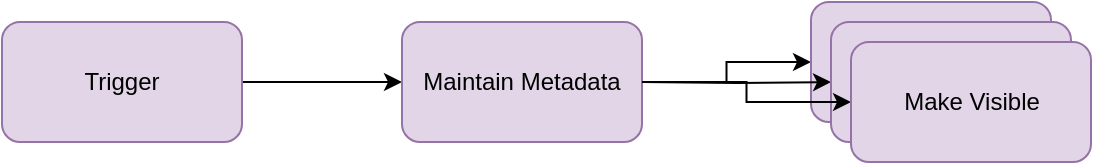 <mxfile version="17.4.2" type="device" pages="3"><diagram id="qparz6OlDg5hC6Skcisu" name="metadata-update-specification-pattern"><mxGraphModel dx="932" dy="612" grid="1" gridSize="10" guides="1" tooltips="1" connect="1" arrows="1" fold="1" page="1" pageScale="1" pageWidth="1169" pageHeight="827" math="0" shadow="0"><root><mxCell id="0"/><mxCell id="1" parent="0"/><mxCell id="KeImCr0czk8CYkHhXJxB-3" value="" style="edgeStyle=orthogonalEdgeStyle;rounded=0;orthogonalLoop=1;jettySize=auto;html=1;" edge="1" parent="1" source="KeImCr0czk8CYkHhXJxB-1" target="KeImCr0czk8CYkHhXJxB-2"><mxGeometry relative="1" as="geometry"/></mxCell><mxCell id="KeImCr0czk8CYkHhXJxB-1" value="Trigger" style="rounded=1;whiteSpace=wrap;html=1;fillColor=#e1d5e7;strokeColor=#9673a6;" vertex="1" parent="1"><mxGeometry x="180" y="120" width="120" height="60" as="geometry"/></mxCell><mxCell id="KeImCr0czk8CYkHhXJxB-5" value="" style="edgeStyle=orthogonalEdgeStyle;rounded=0;orthogonalLoop=1;jettySize=auto;html=1;" edge="1" parent="1" source="KeImCr0czk8CYkHhXJxB-2" target="KeImCr0czk8CYkHhXJxB-4"><mxGeometry relative="1" as="geometry"/></mxCell><mxCell id="KeImCr0czk8CYkHhXJxB-2" value="Maintain Metadata" style="whiteSpace=wrap;html=1;rounded=1;fillColor=#e1d5e7;strokeColor=#9673a6;" vertex="1" parent="1"><mxGeometry x="380" y="120" width="120" height="60" as="geometry"/></mxCell><mxCell id="KeImCr0czk8CYkHhXJxB-4" value="Make Visible" style="whiteSpace=wrap;html=1;rounded=1;fillColor=#e1d5e7;strokeColor=#9673a6;" vertex="1" parent="1"><mxGeometry x="584.5" y="110" width="120" height="60" as="geometry"/></mxCell><mxCell id="KeImCr0czk8CYkHhXJxB-6" value="" style="edgeStyle=orthogonalEdgeStyle;rounded=0;orthogonalLoop=1;jettySize=auto;html=1;" edge="1" parent="1" target="KeImCr0czk8CYkHhXJxB-7"><mxGeometry relative="1" as="geometry"><mxPoint x="500" y="150" as="sourcePoint"/></mxGeometry></mxCell><mxCell id="KeImCr0czk8CYkHhXJxB-7" value="Make Visible" style="whiteSpace=wrap;html=1;rounded=1;fillColor=#e1d5e7;strokeColor=#9673a6;" vertex="1" parent="1"><mxGeometry x="594.5" y="120" width="120" height="60" as="geometry"/></mxCell><mxCell id="KeImCr0czk8CYkHhXJxB-8" value="" style="edgeStyle=orthogonalEdgeStyle;rounded=0;orthogonalLoop=1;jettySize=auto;html=1;exitX=1;exitY=0.5;exitDx=0;exitDy=0;" edge="1" parent="1" target="KeImCr0czk8CYkHhXJxB-9" source="KeImCr0czk8CYkHhXJxB-2"><mxGeometry relative="1" as="geometry"><mxPoint x="520" y="170" as="sourcePoint"/></mxGeometry></mxCell><mxCell id="KeImCr0czk8CYkHhXJxB-9" value="Make Visible" style="whiteSpace=wrap;html=1;rounded=1;fillColor=#e1d5e7;strokeColor=#9673a6;" vertex="1" parent="1"><mxGeometry x="604.5" y="130" width="120" height="60" as="geometry"/></mxCell></root></mxGraphModel></diagram><diagram name="linked-metadata-updates" id="-32k1mHKTYV3tklcqTh-"><mxGraphModel dx="932" dy="612" grid="1" gridSize="10" guides="1" tooltips="1" connect="1" arrows="1" fold="1" page="1" pageScale="1" pageWidth="1169" pageHeight="827" math="0" shadow="0"><root><mxCell id="CcFAvu2Rf-xt4swQmsrE-0"/><mxCell id="CcFAvu2Rf-xt4swQmsrE-1" parent="CcFAvu2Rf-xt4swQmsrE-0"/><mxCell id="CcFAvu2Rf-xt4swQmsrE-2" value="" style="edgeStyle=orthogonalEdgeStyle;rounded=0;orthogonalLoop=1;jettySize=auto;html=1;" edge="1" parent="CcFAvu2Rf-xt4swQmsrE-1" source="CcFAvu2Rf-xt4swQmsrE-3" target="CcFAvu2Rf-xt4swQmsrE-5"><mxGeometry relative="1" as="geometry"/></mxCell><mxCell id="CcFAvu2Rf-xt4swQmsrE-3" value="Trigger" style="rounded=1;whiteSpace=wrap;html=1;fillColor=#e1d5e7;strokeColor=#9673a6;" vertex="1" parent="CcFAvu2Rf-xt4swQmsrE-1"><mxGeometry x="180" y="120" width="120" height="60" as="geometry"/></mxCell><mxCell id="CcFAvu2Rf-xt4swQmsrE-4" value="" style="edgeStyle=orthogonalEdgeStyle;rounded=0;orthogonalLoop=1;jettySize=auto;html=1;" edge="1" parent="CcFAvu2Rf-xt4swQmsrE-1" source="CcFAvu2Rf-xt4swQmsrE-5" target="CcFAvu2Rf-xt4swQmsrE-6"><mxGeometry relative="1" as="geometry"/></mxCell><mxCell id="CcFAvu2Rf-xt4swQmsrE-5" value="Maintain Metadata" style="whiteSpace=wrap;html=1;rounded=1;fillColor=#e1d5e7;strokeColor=#9673a6;" vertex="1" parent="CcFAvu2Rf-xt4swQmsrE-1"><mxGeometry x="380" y="120" width="120" height="60" as="geometry"/></mxCell><mxCell id="CcFAvu2Rf-xt4swQmsrE-6" value="Make Visible" style="whiteSpace=wrap;html=1;rounded=1;fillColor=#e1d5e7;strokeColor=#9673a6;" vertex="1" parent="CcFAvu2Rf-xt4swQmsrE-1"><mxGeometry x="584.5" y="110" width="120" height="60" as="geometry"/></mxCell><mxCell id="CcFAvu2Rf-xt4swQmsrE-7" value="" style="edgeStyle=orthogonalEdgeStyle;rounded=0;orthogonalLoop=1;jettySize=auto;html=1;" edge="1" parent="CcFAvu2Rf-xt4swQmsrE-1" target="CcFAvu2Rf-xt4swQmsrE-8"><mxGeometry relative="1" as="geometry"><mxPoint x="500" y="150" as="sourcePoint"/></mxGeometry></mxCell><mxCell id="CcFAvu2Rf-xt4swQmsrE-8" value="Make Visible" style="whiteSpace=wrap;html=1;rounded=1;fillColor=#e1d5e7;strokeColor=#9673a6;" vertex="1" parent="CcFAvu2Rf-xt4swQmsrE-1"><mxGeometry x="594.5" y="120" width="120" height="60" as="geometry"/></mxCell><mxCell id="CcFAvu2Rf-xt4swQmsrE-9" value="" style="edgeStyle=orthogonalEdgeStyle;rounded=0;orthogonalLoop=1;jettySize=auto;html=1;exitX=1;exitY=0.5;exitDx=0;exitDy=0;" edge="1" parent="CcFAvu2Rf-xt4swQmsrE-1" source="CcFAvu2Rf-xt4swQmsrE-5" target="CcFAvu2Rf-xt4swQmsrE-11"><mxGeometry relative="1" as="geometry"><mxPoint x="520" y="170" as="sourcePoint"/></mxGeometry></mxCell><mxCell id="CcFAvu2Rf-xt4swQmsrE-10" style="edgeStyle=orthogonalEdgeStyle;rounded=0;orthogonalLoop=1;jettySize=auto;html=1;exitX=0.5;exitY=1;exitDx=0;exitDy=0;fillColor=#d5e8d4;strokeColor=#82b366;" edge="1" parent="CcFAvu2Rf-xt4swQmsrE-1" source="CcFAvu2Rf-xt4swQmsrE-11" target="CcFAvu2Rf-xt4swQmsrE-13"><mxGeometry relative="1" as="geometry"/></mxCell><mxCell id="CcFAvu2Rf-xt4swQmsrE-11" value="Make Visible" style="whiteSpace=wrap;html=1;rounded=1;fillColor=#e1d5e7;strokeColor=#9673a6;" vertex="1" parent="CcFAvu2Rf-xt4swQmsrE-1"><mxGeometry x="604.5" y="130" width="120" height="60" as="geometry"/></mxCell><mxCell id="CcFAvu2Rf-xt4swQmsrE-12" value="" style="edgeStyle=orthogonalEdgeStyle;rounded=0;orthogonalLoop=1;jettySize=auto;html=1;fillColor=#d5e8d4;strokeColor=#82b366;" edge="1" parent="CcFAvu2Rf-xt4swQmsrE-1" source="CcFAvu2Rf-xt4swQmsrE-13" target="CcFAvu2Rf-xt4swQmsrE-15"><mxGeometry relative="1" as="geometry"/></mxCell><mxCell id="CcFAvu2Rf-xt4swQmsrE-13" value="Trigger" style="rounded=1;whiteSpace=wrap;html=1;fillColor=#d5e8d4;strokeColor=#82b366;" vertex="1" parent="CcFAvu2Rf-xt4swQmsrE-1"><mxGeometry x="604.5" y="230" width="120" height="60" as="geometry"/></mxCell><mxCell id="CcFAvu2Rf-xt4swQmsrE-14" value="" style="edgeStyle=orthogonalEdgeStyle;rounded=0;orthogonalLoop=1;jettySize=auto;html=1;fillColor=#d5e8d4;strokeColor=#82b366;" edge="1" parent="CcFAvu2Rf-xt4swQmsrE-1" source="CcFAvu2Rf-xt4swQmsrE-15" target="CcFAvu2Rf-xt4swQmsrE-16"><mxGeometry relative="1" as="geometry"/></mxCell><mxCell id="CcFAvu2Rf-xt4swQmsrE-15" value="Maintain Metadata" style="whiteSpace=wrap;html=1;rounded=1;fillColor=#d5e8d4;strokeColor=#82b366;" vertex="1" parent="CcFAvu2Rf-xt4swQmsrE-1"><mxGeometry x="604.5" y="320" width="120" height="60" as="geometry"/></mxCell><mxCell id="CcFAvu2Rf-xt4swQmsrE-16" value="Make Visible" style="whiteSpace=wrap;html=1;rounded=1;fillColor=#d5e8d4;strokeColor=#82b366;" vertex="1" parent="CcFAvu2Rf-xt4swQmsrE-1"><mxGeometry x="594.5" y="413.5" width="120" height="60" as="geometry"/></mxCell><mxCell id="CcFAvu2Rf-xt4swQmsrE-17" value="" style="edgeStyle=orthogonalEdgeStyle;rounded=0;orthogonalLoop=1;jettySize=auto;html=1;fillColor=#d5e8d4;strokeColor=#82b366;exitX=0.5;exitY=1;exitDx=0;exitDy=0;" edge="1" parent="CcFAvu2Rf-xt4swQmsrE-1" source="CcFAvu2Rf-xt4swQmsrE-15" target="CcFAvu2Rf-xt4swQmsrE-18"><mxGeometry relative="1" as="geometry"><mxPoint x="924.5" y="260" as="sourcePoint"/></mxGeometry></mxCell><mxCell id="CcFAvu2Rf-xt4swQmsrE-18" value="Make Visible" style="whiteSpace=wrap;html=1;rounded=1;fillColor=#d5e8d4;strokeColor=#82b366;" vertex="1" parent="CcFAvu2Rf-xt4swQmsrE-1"><mxGeometry x="604.5" y="423.5" width="120" height="60" as="geometry"/></mxCell><mxCell id="CcFAvu2Rf-xt4swQmsrE-19" value="" style="edgeStyle=orthogonalEdgeStyle;rounded=0;orthogonalLoop=1;jettySize=auto;html=1;exitX=0.5;exitY=1;exitDx=0;exitDy=0;fillColor=#d5e8d4;strokeColor=#82b366;" edge="1" parent="CcFAvu2Rf-xt4swQmsrE-1" source="CcFAvu2Rf-xt4swQmsrE-15" target="CcFAvu2Rf-xt4swQmsrE-20"><mxGeometry relative="1" as="geometry"><mxPoint x="944.5" y="280" as="sourcePoint"/></mxGeometry></mxCell><mxCell id="CcFAvu2Rf-xt4swQmsrE-20" value="Make Visible" style="whiteSpace=wrap;html=1;rounded=1;fillColor=#d5e8d4;strokeColor=#82b366;" vertex="1" parent="CcFAvu2Rf-xt4swQmsrE-1"><mxGeometry x="614.5" y="433.5" width="120" height="60" as="geometry"/></mxCell><mxCell id="9PRIRiF2xN32NxTDq38r-3" style="edgeStyle=orthogonalEdgeStyle;rounded=0;orthogonalLoop=1;jettySize=auto;html=1;exitX=0.5;exitY=1;exitDx=0;exitDy=0;entryX=0;entryY=0.5;entryDx=0;entryDy=0;fillColor=#e1d5e7;strokeColor=#9673a6;" edge="1" parent="CcFAvu2Rf-xt4swQmsrE-1" source="9PRIRiF2xN32NxTDq38r-0" target="9PRIRiF2xN32NxTDq38r-1"><mxGeometry relative="1" as="geometry"/></mxCell><mxCell id="9PRIRiF2xN32NxTDq38r-0" value="database" style="ellipse;whiteSpace=wrap;html=1;fillColor=#e1d5e7;strokeColor=#9673a6;" vertex="1" parent="CcFAvu2Rf-xt4swQmsrE-1"><mxGeometry x="210" y="253.5" width="60" height="40" as="geometry"/></mxCell><mxCell id="9PRIRiF2xN32NxTDq38r-4" style="edgeStyle=orthogonalEdgeStyle;rounded=0;orthogonalLoop=1;jettySize=auto;html=1;exitX=0.5;exitY=1;exitDx=0;exitDy=0;entryX=0;entryY=0.5;entryDx=0;entryDy=0;fillColor=#e1d5e7;strokeColor=#9673a6;" edge="1" parent="CcFAvu2Rf-xt4swQmsrE-1" source="9PRIRiF2xN32NxTDq38r-1" target="9PRIRiF2xN32NxTDq38r-2"><mxGeometry relative="1" as="geometry"/></mxCell><mxCell id="9PRIRiF2xN32NxTDq38r-1" value="table" style="ellipse;whiteSpace=wrap;html=1;fillColor=#e1d5e7;strokeColor=#9673a6;" vertex="1" parent="CcFAvu2Rf-xt4swQmsrE-1"><mxGeometry x="280" y="293.5" width="60" height="40" as="geometry"/></mxCell><mxCell id="9PRIRiF2xN32NxTDq38r-10" style="edgeStyle=orthogonalEdgeStyle;rounded=0;orthogonalLoop=1;jettySize=auto;html=1;exitX=1;exitY=0.5;exitDx=0;exitDy=0;entryX=0;entryY=0.5;entryDx=0;entryDy=0;fillColor=#d5e8d4;strokeColor=#82b366;" edge="1" parent="CcFAvu2Rf-xt4swQmsrE-1" source="9PRIRiF2xN32NxTDq38r-2" target="9PRIRiF2xN32NxTDq38r-7"><mxGeometry relative="1" as="geometry"/></mxCell><mxCell id="9PRIRiF2xN32NxTDq38r-2" value="column" style="ellipse;whiteSpace=wrap;html=1;fillColor=#e1d5e7;strokeColor=#9673a6;" vertex="1" parent="CcFAvu2Rf-xt4swQmsrE-1"><mxGeometry x="360" y="333.5" width="60" height="40" as="geometry"/></mxCell><mxCell id="9PRIRiF2xN32NxTDq38r-5" style="edgeStyle=orthogonalEdgeStyle;rounded=0;orthogonalLoop=1;jettySize=auto;html=1;exitX=0.5;exitY=1;exitDx=0;exitDy=0;entryX=0;entryY=0.5;entryDx=0;entryDy=0;fillColor=#e1d5e7;strokeColor=#9673a6;" edge="1" parent="CcFAvu2Rf-xt4swQmsrE-1" target="9PRIRiF2xN32NxTDq38r-6" source="9PRIRiF2xN32NxTDq38r-1"><mxGeometry relative="1" as="geometry"><mxPoint x="310" y="383.5" as="sourcePoint"/></mxGeometry></mxCell><mxCell id="9PRIRiF2xN32NxTDq38r-11" style="edgeStyle=orthogonalEdgeStyle;rounded=0;orthogonalLoop=1;jettySize=auto;html=1;exitX=1;exitY=0.5;exitDx=0;exitDy=0;entryX=0;entryY=0.5;entryDx=0;entryDy=0;fillColor=#d5e8d4;strokeColor=#82b366;" edge="1" parent="CcFAvu2Rf-xt4swQmsrE-1" source="9PRIRiF2xN32NxTDq38r-6" target="9PRIRiF2xN32NxTDq38r-9"><mxGeometry relative="1" as="geometry"/></mxCell><mxCell id="9PRIRiF2xN32NxTDq38r-6" value="column" style="ellipse;whiteSpace=wrap;html=1;fillColor=#e1d5e7;strokeColor=#9673a6;" vertex="1" parent="CcFAvu2Rf-xt4swQmsrE-1"><mxGeometry x="360" y="383.5" width="60" height="40" as="geometry"/></mxCell><mxCell id="9PRIRiF2xN32NxTDq38r-7" value="data&lt;br&gt;profile" style="ellipse;whiteSpace=wrap;html=1;fillColor=#d5e8d4;strokeColor=#82b366;" vertex="1" parent="CcFAvu2Rf-xt4swQmsrE-1"><mxGeometry x="450" y="333.5" width="60" height="40" as="geometry"/></mxCell><mxCell id="9PRIRiF2xN32NxTDq38r-9" value="data&lt;br&gt;profile" style="ellipse;whiteSpace=wrap;html=1;fillColor=#d5e8d4;strokeColor=#82b366;" vertex="1" parent="CcFAvu2Rf-xt4swQmsrE-1"><mxGeometry x="450" y="383.5" width="60" height="40" as="geometry"/></mxCell></root></mxGraphModel></diagram><diagram id="TneAcFZ1zlxnfFfzdubL" name="Page-3"><mxGraphModel dx="932" dy="612" grid="1" gridSize="10" guides="1" tooltips="1" connect="1" arrows="1" fold="1" page="1" pageScale="1" pageWidth="1169" pageHeight="827" math="0" shadow="0"><root><mxCell id="0"/><mxCell id="1" parent="0"/><mxCell id="y85RL9q6zTsoICugcl1b-5" style="edgeStyle=orthogonalEdgeStyle;rounded=0;orthogonalLoop=1;jettySize=auto;html=1;exitX=0.5;exitY=1;exitDx=0;exitDy=0;entryX=0.5;entryY=0;entryDx=0;entryDy=0;entryPerimeter=0;" edge="1" parent="1" source="y85RL9q6zTsoICugcl1b-1" target="y85RL9q6zTsoICugcl1b-3"><mxGeometry relative="1" as="geometry"/></mxCell><mxCell id="y85RL9q6zTsoICugcl1b-1" value="Metadata Access Store" style="rounded=1;whiteSpace=wrap;html=1;fillColor=#b0e3e6;strokeColor=#0e8088;" vertex="1" parent="1"><mxGeometry x="350" y="120" width="220" height="100" as="geometry"/></mxCell><mxCell id="y85RL9q6zTsoICugcl1b-3" value="" style="shape=cylinder3;whiteSpace=wrap;html=1;boundedLbl=1;backgroundOutline=1;size=12;fillColor=#bac8d3;strokeColor=#23445d;" vertex="1" parent="1"><mxGeometry x="350" y="270" width="220" height="120" as="geometry"/></mxCell><mxCell id="y85RL9q6zTsoICugcl1b-4" value="Metadata Server" style="text;html=1;align=center;verticalAlign=middle;resizable=0;points=[];autosize=1;strokeColor=none;fillColor=none;" vertex="1" parent="1"><mxGeometry x="580" y="120" width="100" height="20" as="geometry"/></mxCell><mxCell id="y85RL9q6zTsoICugcl1b-6" value="Home Metadata Collection" style="rounded=1;whiteSpace=wrap;html=1;" vertex="1" parent="1"><mxGeometry x="360" y="310" width="100" height="60" as="geometry"/></mxCell><mxCell id="y85RL9q6zTsoICugcl1b-7" value="Reference Copies" style="rounded=1;whiteSpace=wrap;html=1;" vertex="1" parent="1"><mxGeometry x="470" y="310" width="90" height="60" as="geometry"/></mxCell><mxCell id="y85RL9q6zTsoICugcl1b-8" value="Metadata Repository" style="text;html=1;align=center;verticalAlign=middle;resizable=0;points=[];autosize=1;strokeColor=none;fillColor=none;" vertex="1" parent="1"><mxGeometry x="580" y="280" width="130" height="20" as="geometry"/></mxCell><mxCell id="y85RL9q6zTsoICugcl1b-9" style="edgeStyle=orthogonalEdgeStyle;rounded=0;orthogonalLoop=1;jettySize=auto;html=1;exitX=0.5;exitY=1;exitDx=0;exitDy=0;entryX=0.5;entryY=0;entryDx=0;entryDy=0;entryPerimeter=0;" edge="1" parent="1" source="y85RL9q6zTsoICugcl1b-16" target="y85RL9q6zTsoICugcl1b-11"><mxGeometry relative="1" as="geometry"/></mxCell><mxCell id="y85RL9q6zTsoICugcl1b-17" style="edgeStyle=orthogonalEdgeStyle;rounded=0;orthogonalLoop=1;jettySize=auto;html=1;" edge="1" parent="1" source="y85RL9q6zTsoICugcl1b-10" target="y85RL9q6zTsoICugcl1b-16"><mxGeometry relative="1" as="geometry"/></mxCell><mxCell id="y85RL9q6zTsoICugcl1b-10" value="Repository Proxy" style="rounded=1;whiteSpace=wrap;html=1;fillColor=#b0e3e6;strokeColor=#0e8088;" vertex="1" parent="1"><mxGeometry x="160" y="470" width="220" height="100" as="geometry"/></mxCell><mxCell id="y85RL9q6zTsoICugcl1b-11" value="" style="shape=cylinder3;whiteSpace=wrap;html=1;boundedLbl=1;backgroundOutline=1;size=12;fillColor=#fad9d5;strokeColor=#ae4132;" vertex="1" parent="1"><mxGeometry x="480" y="630" width="220" height="120" as="geometry"/></mxCell><mxCell id="y85RL9q6zTsoICugcl1b-18" style="edgeStyle=orthogonalEdgeStyle;rounded=0;orthogonalLoop=1;jettySize=auto;html=1;entryX=0.5;entryY=1;entryDx=0;entryDy=0;" edge="1" parent="1" source="y85RL9q6zTsoICugcl1b-13" target="y85RL9q6zTsoICugcl1b-10"><mxGeometry relative="1" as="geometry"/></mxCell><mxCell id="y85RL9q6zTsoICugcl1b-13" value="Home Metadata Collection" style="rounded=1;whiteSpace=wrap;html=1;" vertex="1" parent="1"><mxGeometry x="490" y="670" width="100" height="60" as="geometry"/></mxCell><mxCell id="y85RL9q6zTsoICugcl1b-14" value="Reference Copies" style="rounded=1;whiteSpace=wrap;html=1;fillColor=#f8cecc;strokeColor=#b85450;gradientColor=#ea6b66;" vertex="1" parent="1"><mxGeometry x="600" y="670" width="90" height="60" as="geometry"/></mxCell><mxCell id="y85RL9q6zTsoICugcl1b-15" value="Metadata Repository" style="text;html=1;align=center;verticalAlign=middle;resizable=0;points=[];autosize=1;strokeColor=none;fillColor=none;" vertex="1" parent="1"><mxGeometry x="420" y="600" width="130" height="20" as="geometry"/></mxCell><mxCell id="y85RL9q6zTsoICugcl1b-16" value="Third Party Metadata Server" style="rounded=1;whiteSpace=wrap;html=1;fillColor=#fad9d5;strokeColor=#ae4132;" vertex="1" parent="1"><mxGeometry x="480" y="470" width="220" height="100" as="geometry"/></mxCell><mxCell id="y85RL9q6zTsoICugcl1b-19" value="API calls" style="text;html=1;align=center;verticalAlign=middle;resizable=0;points=[];autosize=1;strokeColor=none;fillColor=none;" vertex="1" parent="1"><mxGeometry x="380" y="500" width="60" height="20" as="geometry"/></mxCell><mxCell id="y85RL9q6zTsoICugcl1b-20" value="Events" style="text;html=1;align=center;verticalAlign=middle;resizable=0;points=[];autosize=1;strokeColor=none;fillColor=none;" vertex="1" parent="1"><mxGeometry x="305" y="680" width="50" height="20" as="geometry"/></mxCell><mxCell id="y85RL9q6zTsoICugcl1b-26" style="edgeStyle=orthogonalEdgeStyle;rounded=0;orthogonalLoop=1;jettySize=auto;html=1;exitX=0.5;exitY=1;exitDx=0;exitDy=0;entryX=0.5;entryY=0;entryDx=0;entryDy=0;entryPerimeter=0;" edge="1" parent="1" source="y85RL9q6zTsoICugcl1b-27" target="y85RL9q6zTsoICugcl1b-28"><mxGeometry relative="1" as="geometry"/></mxCell><mxCell id="y85RL9q6zTsoICugcl1b-27" value="Metadata Access Store" style="rounded=1;whiteSpace=wrap;html=1;fillColor=#b0e3e6;strokeColor=#0e8088;" vertex="1" parent="1"><mxGeometry x="755" y="900" width="220" height="100" as="geometry"/></mxCell><mxCell id="y85RL9q6zTsoICugcl1b-28" value="" style="shape=cylinder3;whiteSpace=wrap;html=1;boundedLbl=1;backgroundOutline=1;size=12;fillColor=#bac8d3;strokeColor=#23445d;" vertex="1" parent="1"><mxGeometry x="755" y="1050" width="220" height="120" as="geometry"/></mxCell><mxCell id="y85RL9q6zTsoICugcl1b-29" value="Metadata Server" style="text;html=1;align=center;verticalAlign=middle;resizable=0;points=[];autosize=1;strokeColor=none;fillColor=none;" vertex="1" parent="1"><mxGeometry x="985" y="900" width="100" height="20" as="geometry"/></mxCell><mxCell id="y85RL9q6zTsoICugcl1b-30" value="Home Metadata Collection" style="rounded=1;whiteSpace=wrap;html=1;" vertex="1" parent="1"><mxGeometry x="765" y="1090" width="100" height="60" as="geometry"/></mxCell><mxCell id="y85RL9q6zTsoICugcl1b-31" value="Reference Copies" style="rounded=1;whiteSpace=wrap;html=1;" vertex="1" parent="1"><mxGeometry x="875" y="1090" width="90" height="60" as="geometry"/></mxCell><mxCell id="y85RL9q6zTsoICugcl1b-32" value="Metadata Repository" style="text;html=1;align=center;verticalAlign=middle;resizable=0;points=[];autosize=1;strokeColor=none;fillColor=none;" vertex="1" parent="1"><mxGeometry x="985" y="1060" width="130" height="20" as="geometry"/></mxCell><mxCell id="y85RL9q6zTsoICugcl1b-33" style="edgeStyle=orthogonalEdgeStyle;rounded=0;orthogonalLoop=1;jettySize=auto;html=1;exitX=0.5;exitY=1;exitDx=0;exitDy=0;entryX=0.5;entryY=0;entryDx=0;entryDy=0;entryPerimeter=0;" edge="1" parent="1" source="y85RL9q6zTsoICugcl1b-37" target="y85RL9q6zTsoICugcl1b-34"><mxGeometry relative="1" as="geometry"/></mxCell><mxCell id="y85RL9q6zTsoICugcl1b-41" style="edgeStyle=orthogonalEdgeStyle;rounded=0;orthogonalLoop=1;jettySize=auto;html=1;exitX=1;exitY=0.5;exitDx=0;exitDy=0;exitPerimeter=0;entryX=0.25;entryY=1;entryDx=0;entryDy=0;" edge="1" parent="1" source="y85RL9q6zTsoICugcl1b-34" target="y85RL9q6zTsoICugcl1b-38"><mxGeometry relative="1" as="geometry"/></mxCell><mxCell id="y85RL9q6zTsoICugcl1b-34" value="" style="shape=cylinder3;whiteSpace=wrap;html=1;boundedLbl=1;backgroundOutline=1;size=12;fillColor=#cdeb8b;strokeColor=#36393d;verticalAlign=top;" vertex="1" parent="1"><mxGeometry x="145" y="1060" width="220" height="120" as="geometry"/></mxCell><mxCell id="y85RL9q6zTsoICugcl1b-37" value="Third Party Technology" style="rounded=1;whiteSpace=wrap;html=1;fillColor=#cdeb8b;strokeColor=#36393d;" vertex="1" parent="1"><mxGeometry x="145" y="900" width="220" height="100" as="geometry"/></mxCell><mxCell id="y85RL9q6zTsoICugcl1b-39" style="edgeStyle=orthogonalEdgeStyle;rounded=0;orthogonalLoop=1;jettySize=auto;html=1;exitX=0;exitY=0.5;exitDx=0;exitDy=0;" edge="1" parent="1" source="y85RL9q6zTsoICugcl1b-38" target="y85RL9q6zTsoICugcl1b-37"><mxGeometry relative="1" as="geometry"/></mxCell><mxCell id="y85RL9q6zTsoICugcl1b-43" style="edgeStyle=orthogonalEdgeStyle;rounded=0;orthogonalLoop=1;jettySize=auto;html=1;" edge="1" parent="1" source="y85RL9q6zTsoICugcl1b-38" target="y85RL9q6zTsoICugcl1b-27"><mxGeometry relative="1" as="geometry"/></mxCell><mxCell id="y85RL9q6zTsoICugcl1b-38" value="Integration Daemon" style="rounded=1;whiteSpace=wrap;html=1;fillColor=#b0e3e6;strokeColor=#0e8088;" vertex="1" parent="1"><mxGeometry x="485" y="900" width="220" height="100" as="geometry"/></mxCell><mxCell id="y85RL9q6zTsoICugcl1b-40" value="API Calls" style="text;html=1;align=center;verticalAlign=middle;resizable=0;points=[];autosize=1;strokeColor=none;fillColor=none;" vertex="1" parent="1"><mxGeometry x="395" y="920" width="70" height="20" as="geometry"/></mxCell><mxCell id="y85RL9q6zTsoICugcl1b-42" value="Events" style="text;html=1;align=center;verticalAlign=middle;resizable=0;points=[];autosize=1;strokeColor=none;fillColor=none;" vertex="1" parent="1"><mxGeometry x="405" y="1100" width="50" height="20" as="geometry"/></mxCell><mxCell id="y85RL9q6zTsoICugcl1b-44" value="Metadata Collection" style="rounded=1;whiteSpace=wrap;html=1;" vertex="1" parent="1"><mxGeometry x="195" y="1100" width="120" height="60" as="geometry"/></mxCell><mxCell id="y85RL9q6zTsoICugcl1b-45" style="rounded=0;orthogonalLoop=1;jettySize=auto;html=1;exitX=0.5;exitY=0;exitDx=0;exitDy=0;exitPerimeter=0;entryX=0.5;entryY=0;entryDx=0;entryDy=0;dashed=1;" edge="1" parent="1" source="y85RL9q6zTsoICugcl1b-28" target="y85RL9q6zTsoICugcl1b-30"><mxGeometry relative="1" as="geometry"/></mxCell><mxCell id="y85RL9q6zTsoICugcl1b-46" style="edgeStyle=none;rounded=0;orthogonalLoop=1;jettySize=auto;html=1;exitX=0.5;exitY=0;exitDx=0;exitDy=0;exitPerimeter=0;entryX=0.5;entryY=0;entryDx=0;entryDy=0;dashed=1;" edge="1" parent="1" source="y85RL9q6zTsoICugcl1b-28" target="y85RL9q6zTsoICugcl1b-31"><mxGeometry relative="1" as="geometry"/></mxCell></root></mxGraphModel></diagram></mxfile>